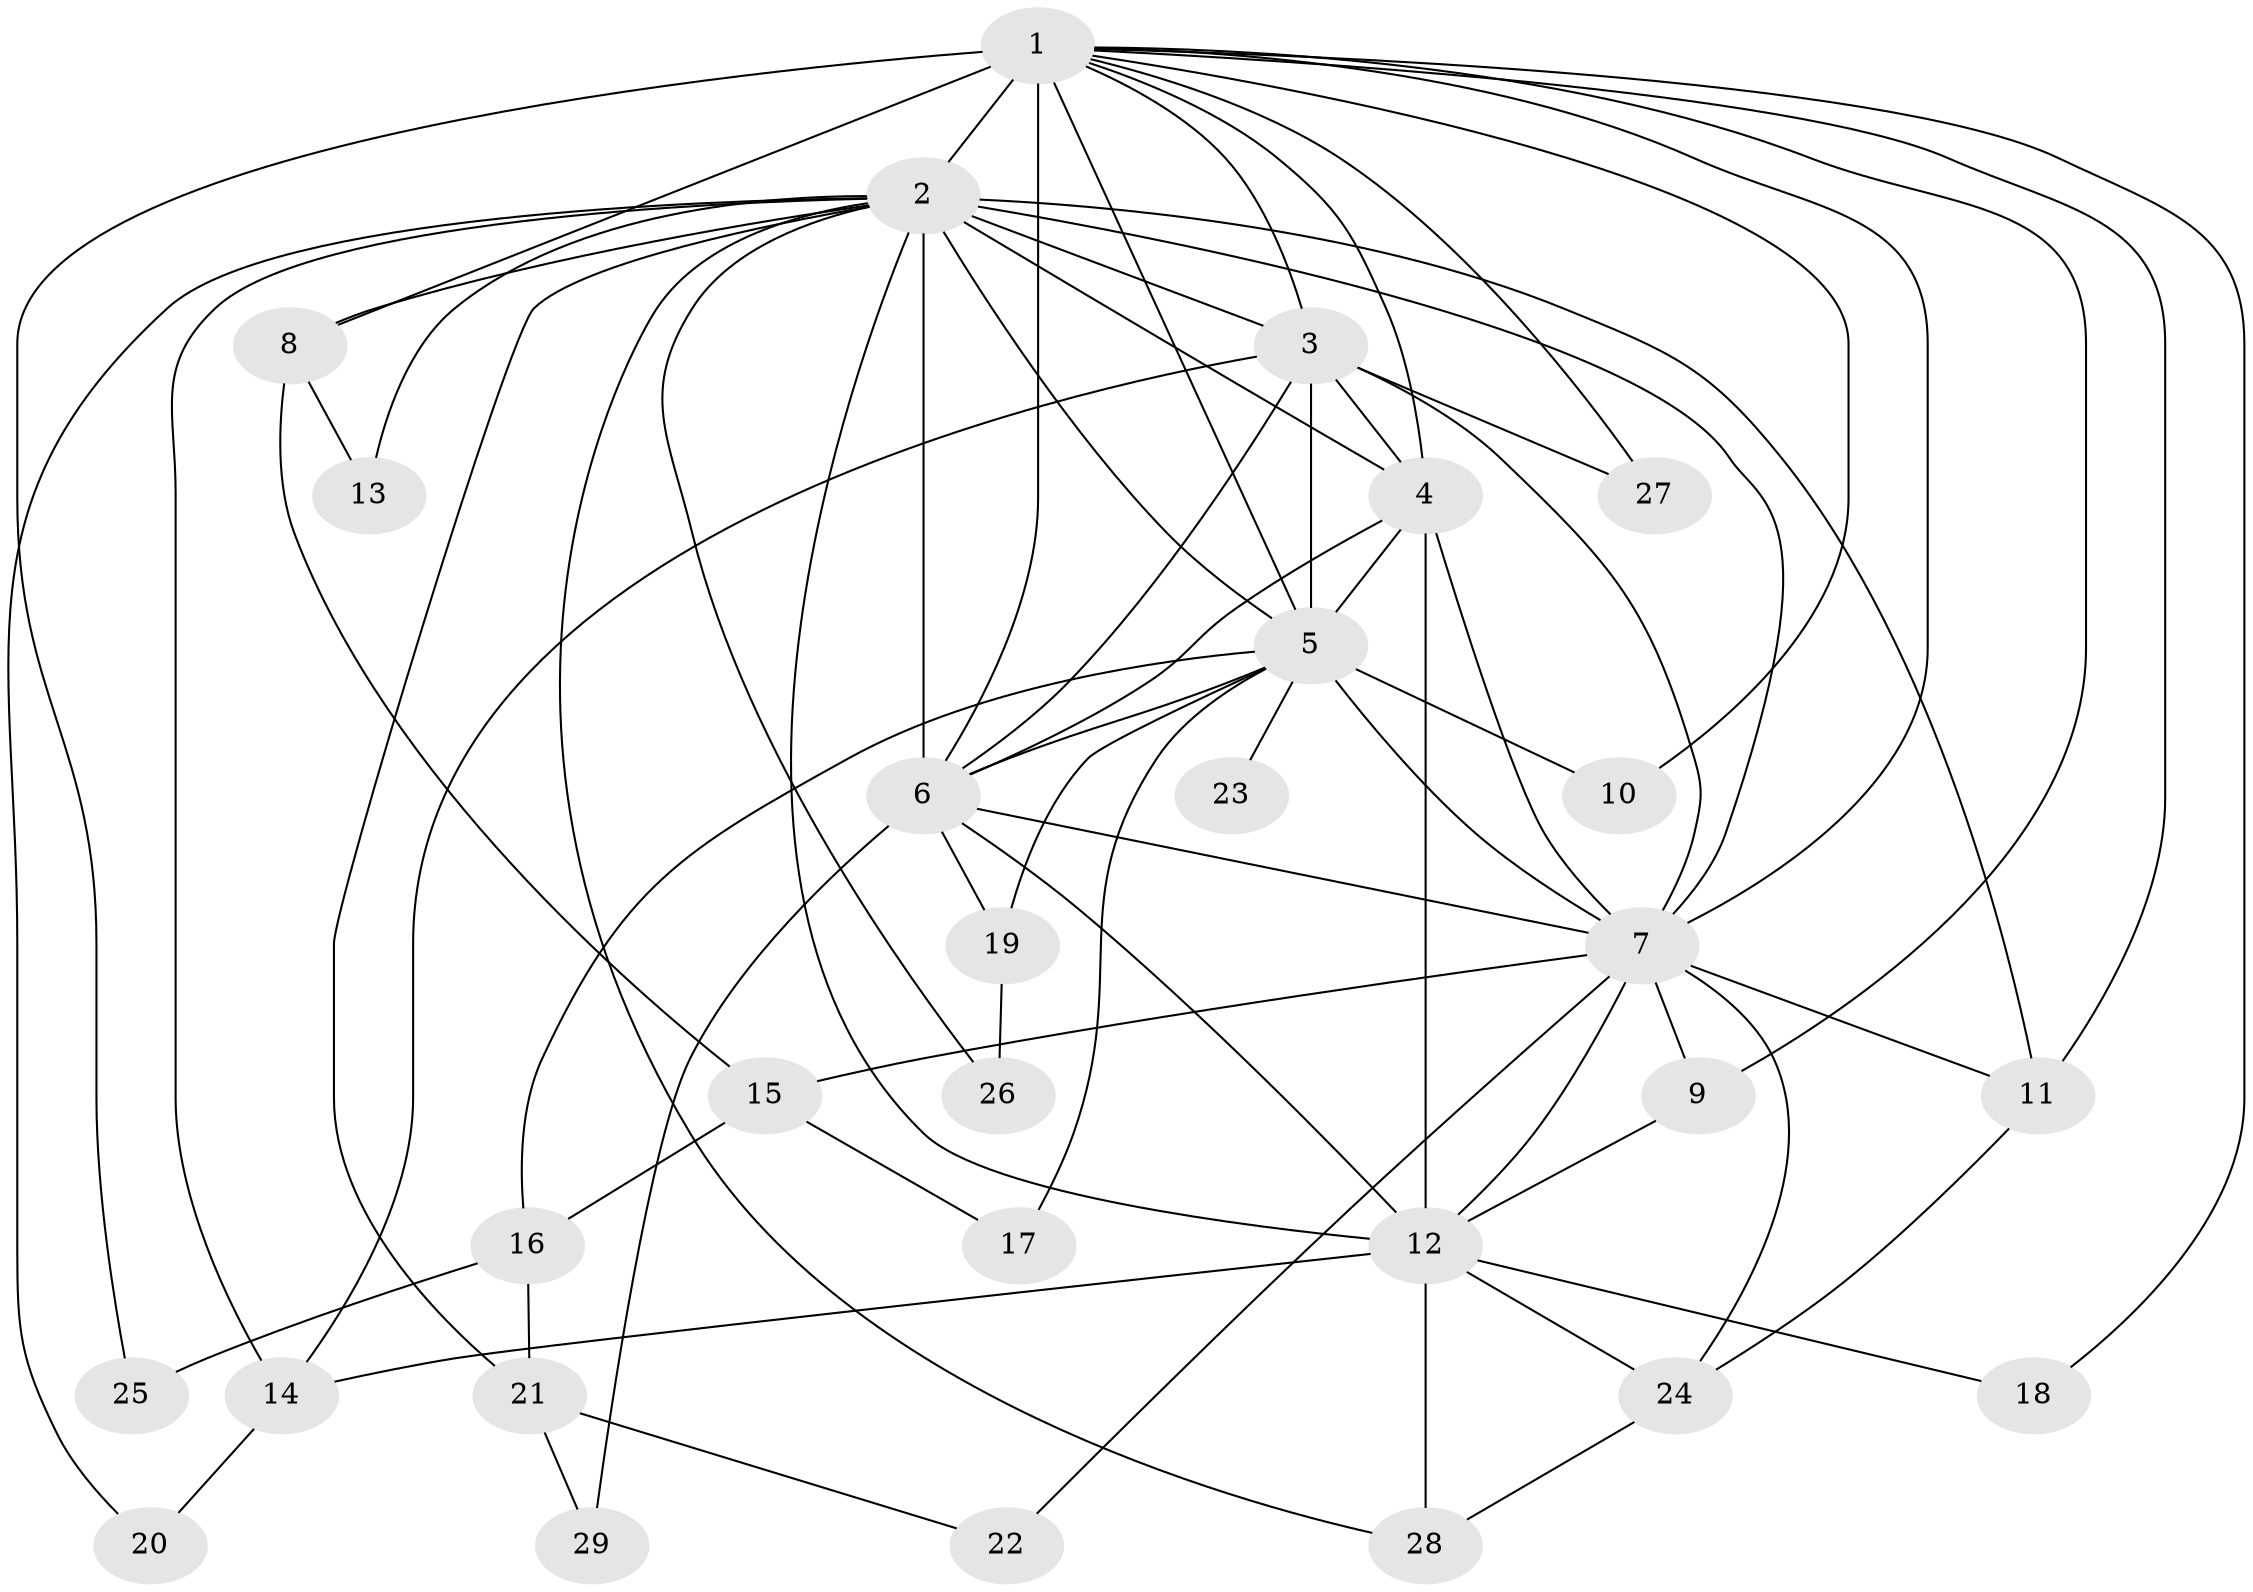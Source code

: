 // original degree distribution, {12: 0.034482758620689655, 20: 0.017241379310344827, 19: 0.017241379310344827, 16: 0.034482758620689655, 14: 0.05172413793103448, 15: 0.017241379310344827, 5: 0.05172413793103448, 3: 0.25862068965517243, 2: 0.4482758620689655, 4: 0.05172413793103448, 6: 0.017241379310344827}
// Generated by graph-tools (version 1.1) at 2025/35/03/09/25 02:35:12]
// undirected, 29 vertices, 71 edges
graph export_dot {
graph [start="1"]
  node [color=gray90,style=filled];
  1;
  2;
  3;
  4;
  5;
  6;
  7;
  8;
  9;
  10;
  11;
  12;
  13;
  14;
  15;
  16;
  17;
  18;
  19;
  20;
  21;
  22;
  23;
  24;
  25;
  26;
  27;
  28;
  29;
  1 -- 2 [weight=4.0];
  1 -- 3 [weight=1.0];
  1 -- 4 [weight=2.0];
  1 -- 5 [weight=1.0];
  1 -- 6 [weight=8.0];
  1 -- 7 [weight=3.0];
  1 -- 8 [weight=1.0];
  1 -- 9 [weight=2.0];
  1 -- 10 [weight=1.0];
  1 -- 11 [weight=1.0];
  1 -- 18 [weight=1.0];
  1 -- 25 [weight=1.0];
  1 -- 27 [weight=1.0];
  2 -- 3 [weight=2.0];
  2 -- 4 [weight=3.0];
  2 -- 5 [weight=2.0];
  2 -- 6 [weight=4.0];
  2 -- 7 [weight=4.0];
  2 -- 8 [weight=1.0];
  2 -- 11 [weight=1.0];
  2 -- 12 [weight=1.0];
  2 -- 13 [weight=1.0];
  2 -- 14 [weight=3.0];
  2 -- 20 [weight=1.0];
  2 -- 21 [weight=1.0];
  2 -- 26 [weight=1.0];
  2 -- 28 [weight=1.0];
  3 -- 4 [weight=1.0];
  3 -- 5 [weight=1.0];
  3 -- 6 [weight=3.0];
  3 -- 7 [weight=2.0];
  3 -- 14 [weight=1.0];
  3 -- 27 [weight=1.0];
  4 -- 5 [weight=1.0];
  4 -- 6 [weight=2.0];
  4 -- 7 [weight=2.0];
  4 -- 12 [weight=8.0];
  5 -- 6 [weight=2.0];
  5 -- 7 [weight=3.0];
  5 -- 10 [weight=1.0];
  5 -- 16 [weight=1.0];
  5 -- 17 [weight=1.0];
  5 -- 19 [weight=1.0];
  5 -- 23 [weight=1.0];
  6 -- 7 [weight=4.0];
  6 -- 12 [weight=1.0];
  6 -- 19 [weight=1.0];
  6 -- 29 [weight=1.0];
  7 -- 9 [weight=1.0];
  7 -- 11 [weight=1.0];
  7 -- 12 [weight=1.0];
  7 -- 15 [weight=1.0];
  7 -- 22 [weight=1.0];
  7 -- 24 [weight=1.0];
  8 -- 13 [weight=1.0];
  8 -- 15 [weight=1.0];
  9 -- 12 [weight=3.0];
  11 -- 24 [weight=1.0];
  12 -- 14 [weight=2.0];
  12 -- 18 [weight=1.0];
  12 -- 24 [weight=1.0];
  12 -- 28 [weight=1.0];
  14 -- 20 [weight=1.0];
  15 -- 16 [weight=1.0];
  15 -- 17 [weight=1.0];
  16 -- 21 [weight=1.0];
  16 -- 25 [weight=1.0];
  19 -- 26 [weight=1.0];
  21 -- 22 [weight=1.0];
  21 -- 29 [weight=1.0];
  24 -- 28 [weight=1.0];
}
